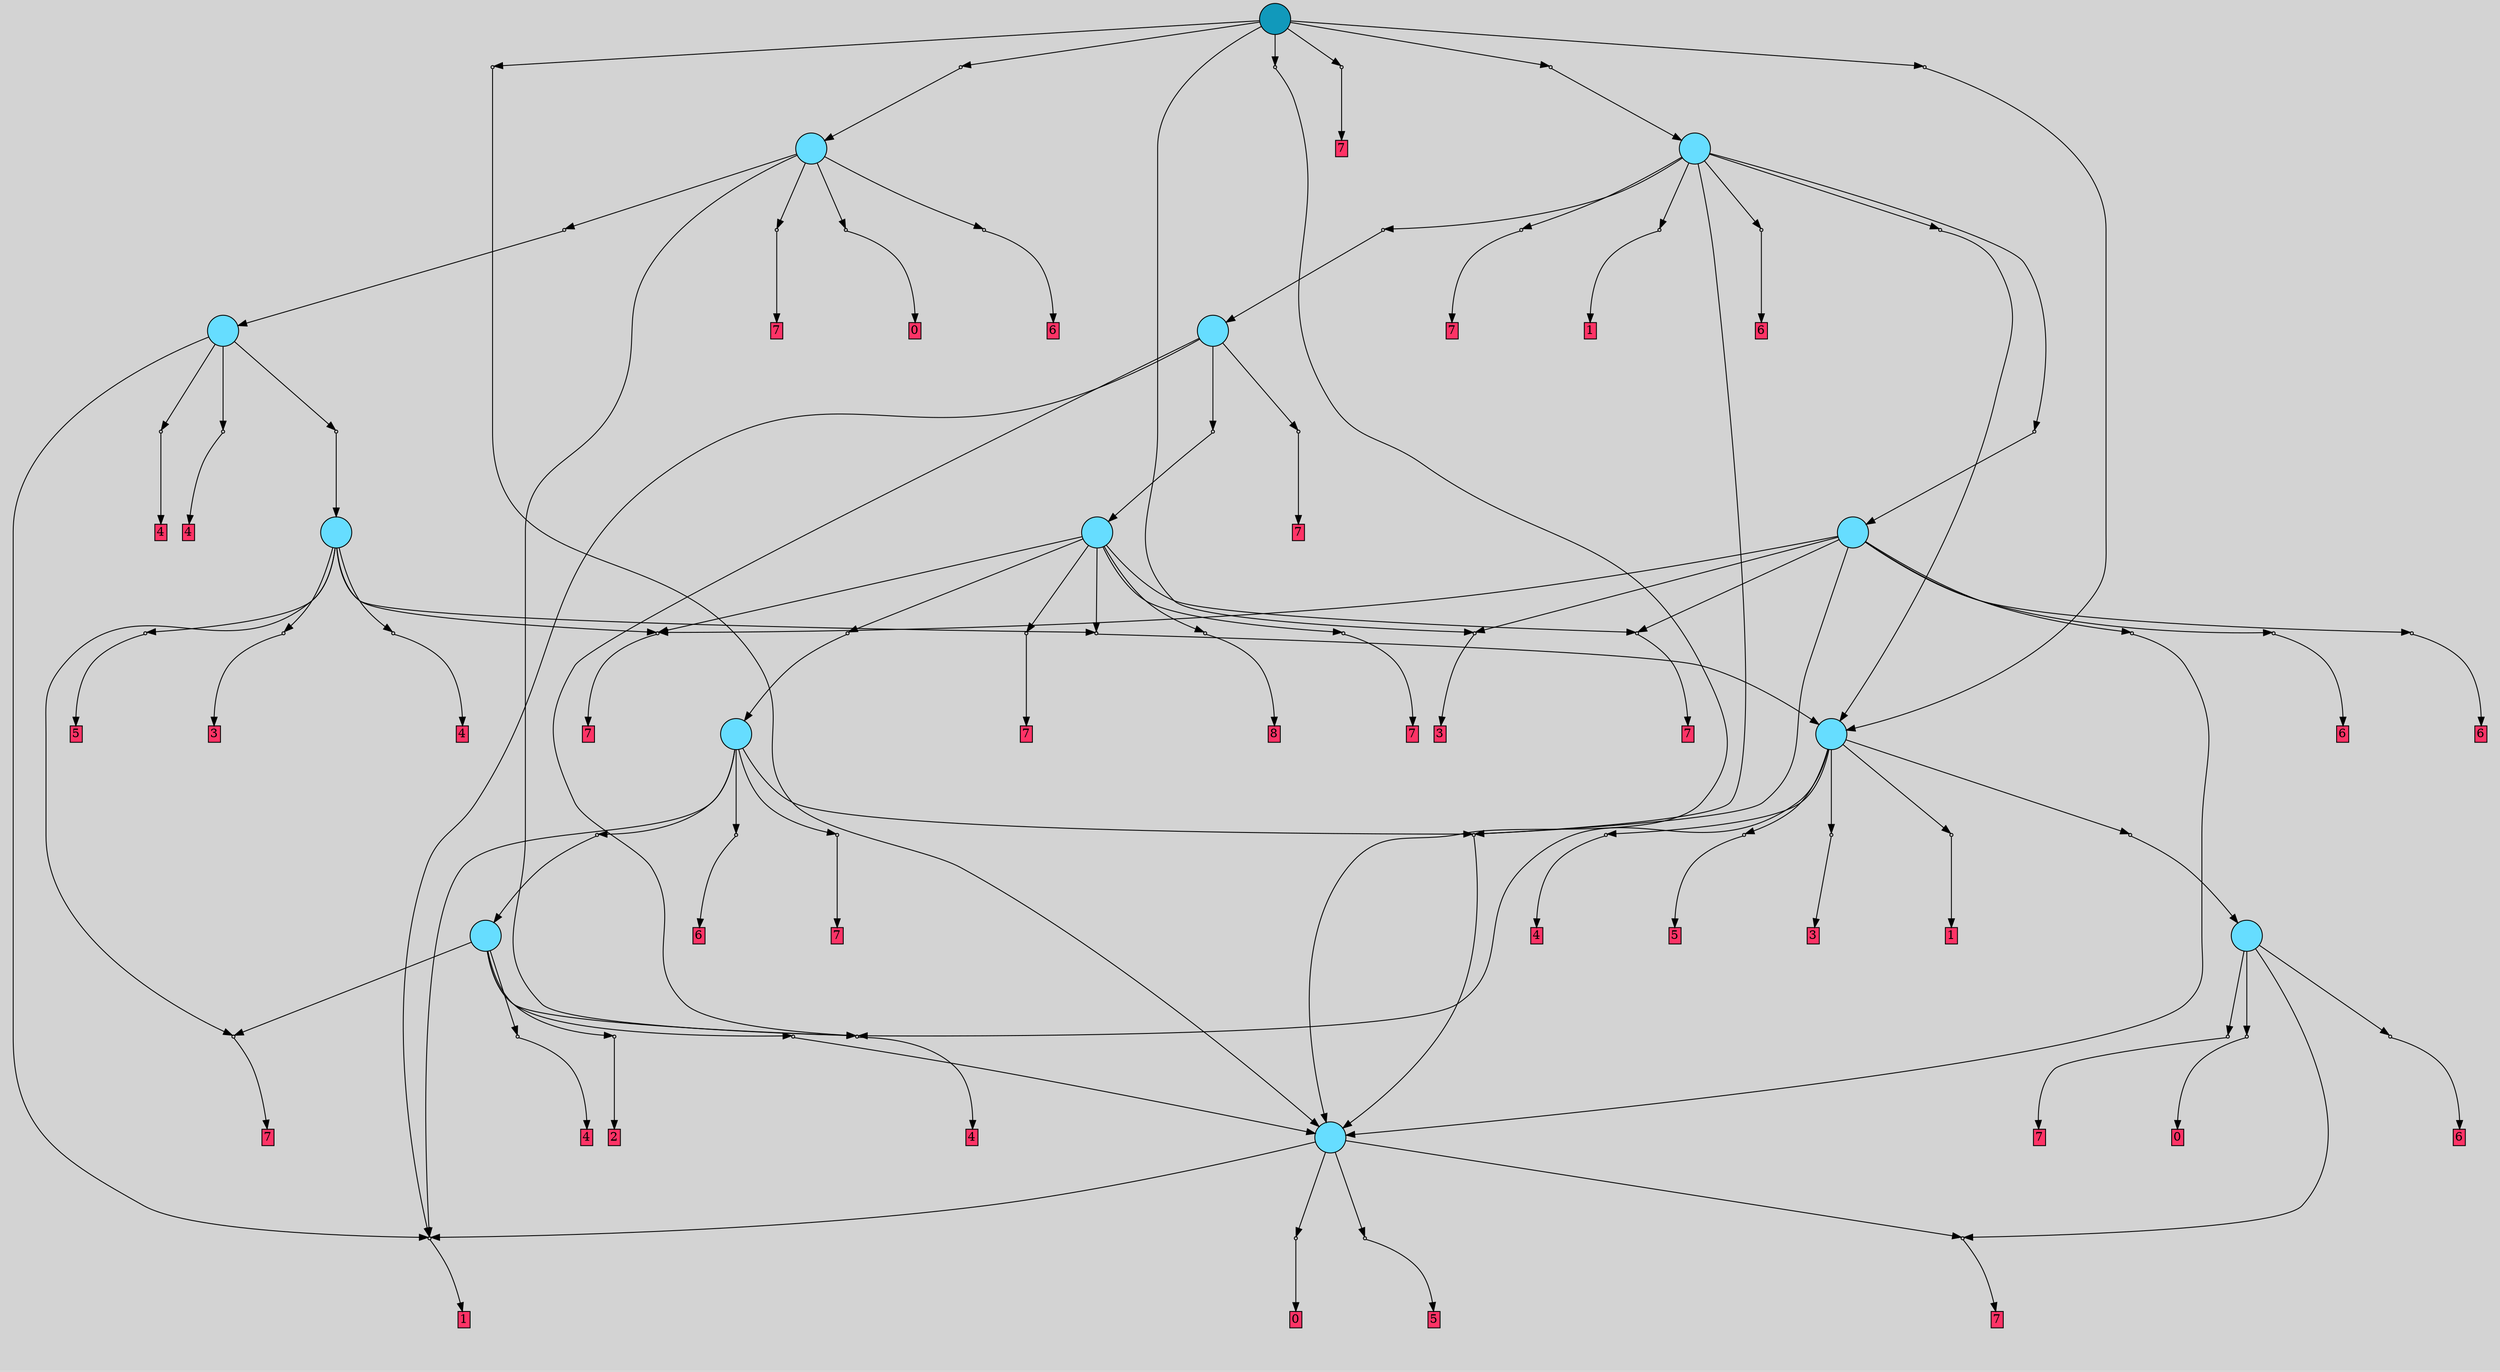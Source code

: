 // File exported with GEGELATI v1.3.1
// On the 2024-07-08 19:29:29
// With the MARL::MarlTPGGraphDotExporter
digraph{
	graph[pad = "0.212, 0.055" bgcolor = lightgray]
	node[shape=circle style = filled label = ""]
		T10 [fillcolor="#66ddff"]
		T18 [fillcolor="#66ddff"]
		T29 [fillcolor="#66ddff"]
		T37 [fillcolor="#66ddff"]
		T50 [fillcolor="#66ddff"]
		T57 [fillcolor="#66ddff"]
		T66 [fillcolor="#66ddff"]
		T68 [fillcolor="#66ddff"]
		T82 [fillcolor="#66ddff"]
		T85 [fillcolor="#66ddff"]
		T104 [fillcolor="#66ddff"]
		T107 [fillcolor="#66ddff"]
		T129 [fillcolor="#1199bb"]
		P3295 [fillcolor="#cccccc" shape=point] //
		I3295 [shape=box style=invis label="8|2&4|4#3|1&#92;n2|3&1|5#1|6&#92;n2|2&1|1#3|7&#92;n4|5&3|1#0|1&#92;n4|5&2|6#3|5&#92;n"]
		P3295 -> I3295[style=invis]
		A2566 [fillcolor="#ff3366" shape=box margin=0.03 width=0 height=0 label="5"]
		T10 -> P3295 -> A2566
		P3296 [fillcolor="#cccccc" shape=point] //
		I3296 [shape=box style=invis label="5|4&2|3#4|0&#92;n6|4&3|7#3|3&#92;n7|3&3|6#2|3&#92;n7|3&1|0#3|0&#92;n1|5&2|3#4|5&#92;n5|3&3|1#4|7&#92;n1|6&0|0#4|5&#92;n"]
		P3296 -> I3296[style=invis]
		A2567 [fillcolor="#ff3366" shape=box margin=0.03 width=0 height=0 label="1"]
		T10 -> P3296 -> A2567
		P3297 [fillcolor="#cccccc" shape=point] //
		I3297 [shape=box style=invis label="5|5&3|1#4|3&#92;n3|6&2|7#2|1&#92;n0|0&0|0#3|0&#92;n6|7&2|1#4|6&#92;n3|3&1|2#4|2&#92;n4|1&1|6#2|1&#92;n1|1&1|5#4|4&#92;n"]
		P3297 -> I3297[style=invis]
		A2568 [fillcolor="#ff3366" shape=box margin=0.03 width=0 height=0 label="0"]
		T10 -> P3297 -> A2568
		P3298 [fillcolor="#cccccc" shape=point] //
		I3298 [shape=box style=invis label="1|0&1|1#2|4&#92;n2|5&0|3#3|4&#92;n4|1&2|2#1|6&#92;n2|3&3|1#4|6&#92;n1|3&1|1#2|7&#92;n7|3&2|1#1|4&#92;n"]
		P3298 -> I3298[style=invis]
		A2569 [fillcolor="#ff3366" shape=box margin=0.03 width=0 height=0 label="7"]
		T10 -> P3298 -> A2569
		P3299 [fillcolor="#cccccc" shape=point] //
		I3299 [shape=box style=invis label="8|6&2|6#3|3&#92;n1|0&0|5#2|2&#92;n7|5&2|0#0|6&#92;n3|4&1|1#0|7&#92;n0|5&4|0#2|5&#92;n"]
		P3299 -> I3299[style=invis]
		A2570 [fillcolor="#ff3366" shape=box margin=0.03 width=0 height=0 label="6"]
		T18 -> P3299 -> A2570
		P3300 [fillcolor="#cccccc" shape=point] //
		I3300 [shape=box style=invis label="7|2&2|0#3|7&#92;n5|4&2|3#0|6&#92;n5|7&0|5#1|4&#92;n2|5&3|4#0|5&#92;n7|1&3|7#0|3&#92;n4|2&3|2#0|2&#92;n3|4&0|3#1|3&#92;n7|2&2|2#0|4&#92;n2|3&0|1#0|6&#92;n5|7&2|3#3|7&#92;n"]
		P3300 -> I3300[style=invis]
		A2571 [fillcolor="#ff3366" shape=box margin=0.03 width=0 height=0 label="7"]
		T18 -> P3300 -> A2571
		P3301 [fillcolor="#cccccc" shape=point] //
		I3301 [shape=box style=invis label="0|5&4|2#1|6&#92;n1|3&2|4#1|2&#92;n4|7&4|7#1|0&#92;n0|4&3|7#2|7&#92;n7|0&2|2#1|5&#92;n6|5&4|2#1|1&#92;n8|0&3|3#0|1&#92;n3|4&4|3#2|1&#92;n7|3&0|7#4|3&#92;n3|5&3|1#3|5&#92;n"]
		P3301 -> I3301[style=invis]
		A2572 [fillcolor="#ff3366" shape=box margin=0.03 width=0 height=0 label="0"]
		T18 -> P3301 -> A2572
		T18 -> P3298
		P3302 [fillcolor="#cccccc" shape=point] //
		I3302 [shape=box style=invis label="3|4&0|1#1|7&#92;n4|0&2|2#1|3&#92;n7|0&2|0#4|1&#92;n7|2&4|0#2|0&#92;n6|7&2|0#1|7&#92;n2|2&2|1#3|0&#92;n7|0&3|6#1|6&#92;n2|0&2|3#0|4&#92;n"]
		P3302 -> I3302[style=invis]
		A2573 [fillcolor="#ff3366" shape=box margin=0.03 width=0 height=0 label="2"]
		T29 -> P3302 -> A2573
		P3303 [fillcolor="#cccccc" shape=point] //
		I3303 [shape=box style=invis label="0|0&2|5#0|3&#92;n5|7&0|6#2|5&#92;n"]
		P3303 -> I3303[style=invis]
		A2574 [fillcolor="#ff3366" shape=box margin=0.03 width=0 height=0 label="4"]
		T29 -> P3303 -> A2574
		P3304 [fillcolor="#cccccc" shape=point] //
		I3304 [shape=box style=invis label="3|5&2|5#2|1&#92;n4|6&4|1#0|3&#92;n"]
		P3304 -> I3304[style=invis]
		A2575 [fillcolor="#ff3366" shape=box margin=0.03 width=0 height=0 label="4"]
		T29 -> P3304 -> A2575
		P3305 [fillcolor="#cccccc" shape=point] //
		I3305 [shape=box style=invis label="4|3&1|6#0|6&#92;n0|6&3|0#3|3&#92;n7|1&0|6#2|6&#92;n5|4&4|6#2|4&#92;n8|0&0|2#1|0&#92;n"]
		P3305 -> I3305[style=invis]
		T29 -> P3305 -> T10
		P3306 [fillcolor="#cccccc" shape=point] //
		I3306 [shape=box style=invis label="7|2&2|0#3|7&#92;n5|4&2|3#0|6&#92;n7|1&3|7#0|3&#92;n5|7&0|5#1|4&#92;n2|5&3|4#0|5&#92;n7|0&2|1#2|4&#92;n4|2&3|2#0|2&#92;n3|4&0|3#1|3&#92;n7|2&2|2#0|4&#92;n2|3&4|1#0|6&#92;n"]
		P3306 -> I3306[style=invis]
		A2576 [fillcolor="#ff3366" shape=box margin=0.03 width=0 height=0 label="7"]
		T29 -> P3306 -> A2576
		P3307 [fillcolor="#cccccc" shape=point] //
		I3307 [shape=box style=invis label="3|6&2|0#2|7&#92;n8|2&4|6#4|4&#92;n0|0&0|2#3|0&#92;n"]
		P3307 -> I3307[style=invis]
		T37 -> P3307 -> T29
		P3308 [fillcolor="#cccccc" shape=point] //
		I3308 [shape=box style=invis label="4|3&1|3#0|6&#92;n4|6&4|7#0|1&#92;n2|2&2|5#1|6&#92;n2|0&2|2#0|6&#92;n7|2&3|3#2|3&#92;n"]
		P3308 -> I3308[style=invis]
		A2577 [fillcolor="#ff3366" shape=box margin=0.03 width=0 height=0 label="6"]
		T37 -> P3308 -> A2577
		P3309 [fillcolor="#cccccc" shape=point] //
		I3309 [shape=box style=invis label="4|3&1|6#0|6&#92;n0|6&3|0#3|3&#92;n2|4&4|6#2|4&#92;n7|1&0|6#2|6&#92;n8|0&0|2#1|0&#92;n"]
		P3309 -> I3309[style=invis]
		T37 -> P3309 -> T10
		P3310 [fillcolor="#cccccc" shape=point] //
		I3310 [shape=box style=invis label="7|2&2|0#3|7&#92;n5|4&2|3#0|6&#92;n7|2&2|2#0|4&#92;n1|5&0|1#0|1&#92;n2|5&3|4#0|5&#92;n7|0&2|1#2|4&#92;n4|2&3|2#2|2&#92;n3|4&0|3#1|7&#92;n7|1&3|7#0|3&#92;n2|3&4|1#0|6&#92;n"]
		P3310 -> I3310[style=invis]
		A2578 [fillcolor="#ff3366" shape=box margin=0.03 width=0 height=0 label="7"]
		T37 -> P3310 -> A2578
		T37 -> P3296
		P3311 [fillcolor="#cccccc" shape=point] //
		I3311 [shape=box style=invis label="3|3&2|7#1|4&#92;n5|3&1|3#4|1&#92;n1|6&4|4#4|6&#92;n2|5&3|0#2|4&#92;n5|3&3|0#4|7&#92;n"]
		P3311 -> I3311[style=invis]
		A2579 [fillcolor="#ff3366" shape=box margin=0.03 width=0 height=0 label="4"]
		T50 -> P3311 -> A2579
		P3312 [fillcolor="#cccccc" shape=point] //
		I3312 [shape=box style=invis label="8|5&3|1#4|1&#92;n8|6&4|5#3|0&#92;n2|7&4|2#0|6&#92;n0|0&2|1#0|4&#92;n"]
		P3312 -> I3312[style=invis]
		A2580 [fillcolor="#ff3366" shape=box margin=0.03 width=0 height=0 label="5"]
		T50 -> P3312 -> A2580
		P3313 [fillcolor="#cccccc" shape=point] //
		I3313 [shape=box style=invis label="3|0&1|3#4|0&#92;n"]
		P3313 -> I3313[style=invis]
		A2581 [fillcolor="#ff3366" shape=box margin=0.03 width=0 height=0 label="3"]
		T50 -> P3313 -> A2581
		T50 -> P3303
		P3314 [fillcolor="#cccccc" shape=point] //
		I3314 [shape=box style=invis label="7|4&3|7#3|3&#92;n7|3&3|6#2|3&#92;n1|6&0|0#4|5&#92;n1|5&2|3#4|5&#92;n5|3&3|1#4|7&#92;n7|3&1|0#3|0&#92;n"]
		P3314 -> I3314[style=invis]
		T50 -> P3314 -> T18
		P3315 [fillcolor="#cccccc" shape=point] //
		I3315 [shape=box style=invis label="2|4&2|5#2|2&#92;n7|0&1|0#2|2&#92;n7|7&1|1#0|6&#92;n5|2&3|2#1|7&#92;n6|3&4|2#0|6&#92;n5|7&1|6#2|6&#92;n8|6&2|0#1|0&#92;n2|4&2|0#0|5&#92;n3|1&4|7#2|6&#92;n5|3&1|5#4|0&#92;n"]
		P3315 -> I3315[style=invis]
		A2582 [fillcolor="#ff3366" shape=box margin=0.03 width=0 height=0 label="1"]
		T50 -> P3315 -> A2582
		T57 -> P3309
		P3316 [fillcolor="#cccccc" shape=point] //
		I3316 [shape=box style=invis label="1|4&1|1#4|4&#92;n7|2&2|2#1|7&#92;n4|3&3|6#0|4&#92;n5|7&0|5#1|4&#92;n3|2&0|6#1|5&#92;n2|5&3|4#0|5&#92;n3|4&0|3#1|5&#92;n3|2&3|4#0|2&#92;n6|0&2|3#3|7&#92;n"]
		P3316 -> I3316[style=invis]
		A2583 [fillcolor="#ff3366" shape=box margin=0.03 width=0 height=0 label="7"]
		T57 -> P3316 -> A2583
		P3317 [fillcolor="#cccccc" shape=point] //
		I3317 [shape=box style=invis label="8|0&2|2#1|2&#92;n3|7&2|2#3|6&#92;n"]
		P3317 -> I3317[style=invis]
		A2584 [fillcolor="#ff3366" shape=box margin=0.03 width=0 height=0 label="3"]
		T57 -> P3317 -> A2584
		P3318 [fillcolor="#cccccc" shape=point] //
		I3318 [shape=box style=invis label="1|0&0|5#2|2&#92;n0|5&2|0#0|6&#92;n8|6&2|6#3|3&#92;n0|5&3|1#2|5&#92;n3|4&1|1#0|7&#92;n"]
		P3318 -> I3318[style=invis]
		A2585 [fillcolor="#ff3366" shape=box margin=0.03 width=0 height=0 label="6"]
		T57 -> P3318 -> A2585
		P3319 [fillcolor="#cccccc" shape=point] //
		I3319 [shape=box style=invis label="4|3&1|6#0|6&#92;n0|6&3|5#3|3&#92;n8|0&0|2#1|0&#92;n7|1&0|6#2|6&#92;n2|4&4|6#2|4&#92;n"]
		P3319 -> I3319[style=invis]
		T57 -> P3319 -> T10
		P3320 [fillcolor="#cccccc" shape=point] //
		I3320 [shape=box style=invis label="3|6&2|3#3|3&#92;n0|5&3|0#2|5&#92;n3|1&1|1#0|7&#92;n2|3&2|5#4|6&#92;n7|5&2|0#0|6&#92;n1|0&0|5#2|2&#92;n"]
		P3320 -> I3320[style=invis]
		A2586 [fillcolor="#ff3366" shape=box margin=0.03 width=0 height=0 label="6"]
		T57 -> P3320 -> A2586
		P3321 [fillcolor="#cccccc" shape=point] //
		I3321 [shape=box style=invis label="7|2&2|0#3|7&#92;n5|4&2|3#0|6&#92;n5|1&0|3#0|1&#92;n7|2&2|2#0|4&#92;n7|6&3|7#0|3&#92;n7|0&2|1#2|4&#92;n4|2&3|2#0|2&#92;n3|4&0|3#1|7&#92;n2|5&3|4#0|5&#92;n2|3&4|1#0|6&#92;n"]
		P3321 -> I3321[style=invis]
		A2587 [fillcolor="#ff3366" shape=box margin=0.03 width=0 height=0 label="7"]
		T57 -> P3321 -> A2587
		P3322 [fillcolor="#cccccc" shape=point] //
		I3322 [shape=box style=invis label="3|3&2|3#3|2&#92;n4|7&2|5#2|1&#92;n4|6&4|1#0|0&#92;n0|0&0|2#1|6&#92;n"]
		P3322 -> I3322[style=invis]
		A2588 [fillcolor="#ff3366" shape=box margin=0.03 width=0 height=0 label="4"]
		T66 -> P3322 -> A2588
		P3323 [fillcolor="#cccccc" shape=point] //
		I3323 [shape=box style=invis label="5|1&3|5#4|3&#92;n4|5&3|7#3|1&#92;n7|3&3|6#2|3&#92;n1|6&0|0#4|5&#92;n8|0&4|6#1|3&#92;n6|4&3|7#3|3&#92;n2|6&3|6#0|0&#92;n"]
		P3323 -> I3323[style=invis]
		T66 -> P3323 -> T50
		T66 -> P3306
		T66 -> P3316
		P3324 [fillcolor="#cccccc" shape=point] //
		I3324 [shape=box style=invis label="1|5&3|6#3|2&#92;n2|1&3|7#3|4&#92;n4|5&3|5#3|6&#92;n3|2&0|4#4|6&#92;n1|1&3|7#2|1&#92;n8|0&1|0#4|4&#92;n6|2&3|2#4|3&#92;n1|7&2|2#2|7&#92;n"]
		P3324 -> I3324[style=invis]
		A2589 [fillcolor="#ff3366" shape=box margin=0.03 width=0 height=0 label="5"]
		T66 -> P3324 -> A2589
		P3325 [fillcolor="#cccccc" shape=point] //
		I3325 [shape=box style=invis label="3|0&2|5#4|0&#92;n"]
		P3325 -> I3325[style=invis]
		A2590 [fillcolor="#ff3366" shape=box margin=0.03 width=0 height=0 label="3"]
		T66 -> P3325 -> A2590
		T68 -> P3323
		P3326 [fillcolor="#cccccc" shape=point] //
		I3326 [shape=box style=invis label="7|2&2|0#3|7&#92;n5|4&2|3#0|6&#92;n7|1&3|7#0|3&#92;n2|5&3|4#0|5&#92;n7|0&2|1#2|4&#92;n4|2&3|2#0|2&#92;n7|2&2|2#0|4&#92;n3|4&0|1#1|3&#92;n2|3&4|1#0|6&#92;n6|0&4|4#1|3&#92;n"]
		P3326 -> I3326[style=invis]
		A2591 [fillcolor="#ff3366" shape=box margin=0.03 width=0 height=0 label="7"]
		T68 -> P3326 -> A2591
		T68 -> P3316
		P3327 [fillcolor="#cccccc" shape=point] //
		I3327 [shape=box style=invis label="3|5&2|0#0|6&#92;n1|0&0|5#2|2&#92;n0|5&3|1#0|5&#92;n2|3&1|1#1|3&#92;n5|3&0|6#1|1&#92;n0|5&4|2#4|5&#92;n"]
		P3327 -> I3327[style=invis]
		T68 -> P3327 -> T37
		T68 -> P3321
		P3328 [fillcolor="#cccccc" shape=point] //
		I3328 [shape=box style=invis label="6|7&3|0#2|7&#92;n0|6&1|2#1|1&#92;n6|0&4|2#4|6&#92;n4|4&4|3#4|0&#92;n2|2&1|6#0|2&#92;n2|6&4|3#1|3&#92;n5|6&4|2#3|2&#92;n6|5&2|5#2|4&#92;n5|5&1|1#4|6&#92;n"]
		P3328 -> I3328[style=invis]
		A2592 [fillcolor="#ff3366" shape=box margin=0.03 width=0 height=0 label="8"]
		T68 -> P3328 -> A2592
		P3329 [fillcolor="#cccccc" shape=point] //
		I3329 [shape=box style=invis label="2|3&3|1#4|6&#92;n2|5&1|6#3|5&#92;n2|5&0|3#3|4&#92;n4|1&2|2#1|6&#92;n1|0&1|1#2|0&#92;n1|3&1|1#2|7&#92;n"]
		P3329 -> I3329[style=invis]
		A2593 [fillcolor="#ff3366" shape=box margin=0.03 width=0 height=0 label="7"]
		T68 -> P3329 -> A2593
		P3330 [fillcolor="#cccccc" shape=point] //
		I3330 [shape=box style=invis label="7|1&2|0#1|4&#92;n5|7&3|0#4|7&#92;n4|1&4|6#1|6&#92;n8|0&2|1#3|7&#92;n6|4&2|7#4|4&#92;n2|4&4|3#2|6&#92;n2|6&3|1#4|6&#92;n5|7&1|5#4|6&#92;n"]
		P3330 -> I3330[style=invis]
		A2594 [fillcolor="#ff3366" shape=box margin=0.03 width=0 height=0 label="4"]
		T82 -> P3330 -> A2594
		P3331 [fillcolor="#cccccc" shape=point] //
		I3331 [shape=box style=invis label="5|5&3|1#4|6&#92;n3|6&2|7#2|1&#92;n3|3&1|2#4|2&#92;n6|7&2|1#4|6&#92;n0|0&0|0#3|0&#92;n1|1&1|5#4|4&#92;n8|0&1|5#1|4&#92;n"]
		P3331 -> I3331[style=invis]
		T82 -> P3331 -> T66
		P3332 [fillcolor="#cccccc" shape=point] //
		I3332 [shape=box style=invis label="4|2&4|4#0|0&#92;n0|0&2|5#0|3&#92;n"]
		P3332 -> I3332[style=invis]
		A2595 [fillcolor="#ff3366" shape=box margin=0.03 width=0 height=0 label="4"]
		T82 -> P3332 -> A2595
		T82 -> P3296
		T85 -> P3303
		T85 -> P3296
		P3333 [fillcolor="#cccccc" shape=point] //
		I3333 [shape=box style=invis label="5|4&2|3#4|0&#92;n6|4&3|7#3|3&#92;n5|3&3|1#4|7&#92;n7|3&1|4#3|0&#92;n1|5&2|3#4|5&#92;n7|3&3|6#2|3&#92;n"]
		P3333 -> I3333[style=invis]
		T85 -> P3333 -> T68
		P3334 [fillcolor="#cccccc" shape=point] //
		I3334 [shape=box style=invis label="2|3&4|1#0|6&#92;n5|4&2|3#0|6&#92;n5|4&1|7#4|1&#92;n7|1&3|7#0|3&#92;n5|2&0|5#1|4&#92;n7|2&2|0#3|7&#92;n7|0&2|1#2|4&#92;n2|1&0|2#3|5&#92;n3|4&0|3#1|3&#92;n2|5&3|4#0|5&#92;n"]
		P3334 -> I3334[style=invis]
		A2596 [fillcolor="#ff3366" shape=box margin=0.03 width=0 height=0 label="7"]
		T85 -> P3334 -> A2596
		T104 -> P3303
		P3335 [fillcolor="#cccccc" shape=point] //
		I3335 [shape=box style=invis label="2|4&4|7#2|4&#92;n5|0&0|0#3|3&#92;n8|4&0|2#1|0&#92;n0|2&0|0#3|3&#92;n5|0&0|4#0|7&#92;n"]
		P3335 -> I3335[style=invis]
		T104 -> P3335 -> T82
		P3336 [fillcolor="#cccccc" shape=point] //
		I3336 [shape=box style=invis label="2|3&4|1#0|6&#92;n5|4&2|3#0|6&#92;n7|2&2|2#0|4&#92;n1|5&0|1#0|1&#92;n2|5&3|4#0|5&#92;n7|0&2|1#2|4&#92;n4|2&3|2#0|2&#92;n3|4&0|3#1|7&#92;n7|1&3|7#0|3&#92;n7|2&2|0#3|7&#92;n"]
		P3336 -> I3336[style=invis]
		A2597 [fillcolor="#ff3366" shape=box margin=0.03 width=0 height=0 label="7"]
		T104 -> P3336 -> A2597
		P3337 [fillcolor="#cccccc" shape=point] //
		I3337 [shape=box style=invis label="7|0&2|2#1|5&#92;n7|3&2|0#1|2&#92;n4|7&0|4#3|3&#92;n7|5&3|3#0|1&#92;n3|5&3|1#3|0&#92;n4|7&0|7#1|0&#92;n8|1&0|2#4|0&#92;n6|3&4|5#0|6&#92;n3|4&3|3#2|1&#92;n2|5&4|0#2|0&#92;n"]
		P3337 -> I3337[style=invis]
		A2598 [fillcolor="#ff3366" shape=box margin=0.03 width=0 height=0 label="0"]
		T104 -> P3337 -> A2598
		P3338 [fillcolor="#cccccc" shape=point] //
		I3338 [shape=box style=invis label="8|6&2|6#3|3&#92;n7|5&2|0#0|6&#92;n1|0&0|5#2|2&#92;n0|5&3|1#2|5&#92;n3|4&1|1#0|7&#92;n"]
		P3338 -> I3338[style=invis]
		A2599 [fillcolor="#ff3366" shape=box margin=0.03 width=0 height=0 label="6"]
		T104 -> P3338 -> A2599
		P3339 [fillcolor="#cccccc" shape=point] //
		I3339 [shape=box style=invis label="8|4&3|5#0|1&#92;n8|0&4|2#2|2&#92;n"]
		P3339 -> I3339[style=invis]
		T107 -> P3339 -> T57
		P3340 [fillcolor="#cccccc" shape=point] //
		I3340 [shape=box style=invis label="5|1&3|5#4|3&#92;n4|5&3|7#3|1&#92;n7|3&3|6#2|3&#92;n1|6&0|0#4|5&#92;n7|4&2|3#0|7&#92;n8|0&4|6#1|3&#92;n6|4&3|7#3|3&#92;n0|4&2|1#3|0&#92;n"]
		P3340 -> I3340[style=invis]
		T107 -> P3340 -> T85
		P3341 [fillcolor="#cccccc" shape=point] //
		I3341 [shape=box style=invis label="7|2&2|0#3|7&#92;n5|4&2|3#0|6&#92;n5|1&0|3#0|1&#92;n7|2&2|2#0|4&#92;n2|3&4|1#0|6&#92;n7|0&2|1#2|4&#92;n4|2&3|2#0|2&#92;n3|4&0|3#1|7&#92;n2|5&3|4#0|5&#92;n7|6&3|7#1|3&#92;n"]
		P3341 -> I3341[style=invis]
		A2600 [fillcolor="#ff3366" shape=box margin=0.03 width=0 height=0 label="7"]
		T107 -> P3341 -> A2600
		P3342 [fillcolor="#cccccc" shape=point] //
		I3342 [shape=box style=invis label="1|6&0|0#4|5&#92;n1|5&3|3#4|5&#92;n7|0&1|0#0|0&#92;n7|3&3|6#2|5&#92;n5|4&2|3#4|0&#92;n3|2&2|2#3|0&#92;n7|2&0|0#1|4&#92;n1|4&4|0#0|5&#92;n"]
		P3342 -> I3342[style=invis]
		A2601 [fillcolor="#ff3366" shape=box margin=0.03 width=0 height=0 label="1"]
		T107 -> P3342 -> A2601
		P3343 [fillcolor="#cccccc" shape=point] //
		I3343 [shape=box style=invis label="5|4&2|3#4|0&#92;n1|0&2|3#4|4&#92;n7|3&1|0#3|0&#92;n5|3&3|1#4|7&#92;n6|7&4|2#1|1&#92;n"]
		P3343 -> I3343[style=invis]
		T107 -> P3343 -> T50
		P3344 [fillcolor="#cccccc" shape=point] //
		I3344 [shape=box style=invis label="3|6&2|3#3|3&#92;n3|4&1|1#0|7&#92;n0|5&3|0#2|5&#92;n7|5&2|0#0|6&#92;n1|0&0|5#2|2&#92;n"]
		P3344 -> I3344[style=invis]
		A2602 [fillcolor="#ff3366" shape=box margin=0.03 width=0 height=0 label="6"]
		T107 -> P3344 -> A2602
		T107 -> P3309
		P3345 [fillcolor="#cccccc" shape=point] //
		I3345 [shape=box style=invis label="0|6&3|0#3|3&#92;n8|0&0|7#1|0&#92;n5|4&2|7#3|1&#92;n2|4&4|6#2|4&#92;n7|1&0|1#2|6&#92;n4|3&1|6#0|6&#92;n"]
		P3345 -> I3345[style=invis]
		T129 -> P3345 -> T10
		P3346 [fillcolor="#cccccc" shape=point] //
		I3346 [shape=box style=invis label="6|3&2|4#2|3&#92;n2|6&4|4#3|4&#92;n4|0&0|6#0|4&#92;n4|5&3|7#3|1&#92;n0|1&4|3#4|3&#92;n8|7&1|3#2|3&#92;n"]
		P3346 -> I3346[style=invis]
		T129 -> P3346 -> T104
		T129 -> P3317
		P3347 [fillcolor="#cccccc" shape=point] //
		I3347 [shape=box style=invis label="8|2&1|6#3|0&#92;n7|1&2|3#1|5&#92;n1|1&1|6#1|4&#92;n3|2&3|2#3|5&#92;n0|0&1|6#0|3&#92;n2|4&2|6#0|3&#92;n8|7&0|6#2|2&#92;n"]
		P3347 -> I3347[style=invis]
		T129 -> P3347 -> T10
		P3348 [fillcolor="#cccccc" shape=point] //
		I3348 [shape=box style=invis label="1|3&1|1#2|7&#92;n2|5&0|3#3|4&#92;n4|1&2|7#1|6&#92;n2|3&3|1#4|6&#92;n1|0&1|1#2|4&#92;n7|3&2|1#1|4&#92;n"]
		P3348 -> I3348[style=invis]
		A2603 [fillcolor="#ff3366" shape=box margin=0.03 width=0 height=0 label="7"]
		T129 -> P3348 -> A2603
		P3349 [fillcolor="#cccccc" shape=point] //
		I3349 [shape=box style=invis label="3|0&2|5#0|3&#92;n4|2&4|4#0|0&#92;n"]
		P3349 -> I3349[style=invis]
		T129 -> P3349 -> T107
		P3350 [fillcolor="#cccccc" shape=point] //
		I3350 [shape=box style=invis label="0|4&1|2#4|7&#92;n4|3&1|6#0|6&#92;n7|1&0|6#2|0&#92;n8|0&0|2#1|0&#92;n2|4&4|6#2|4&#92;n"]
		P3350 -> I3350[style=invis]
		T129 -> P3350 -> T50
		{ rank= same T129 }
}
